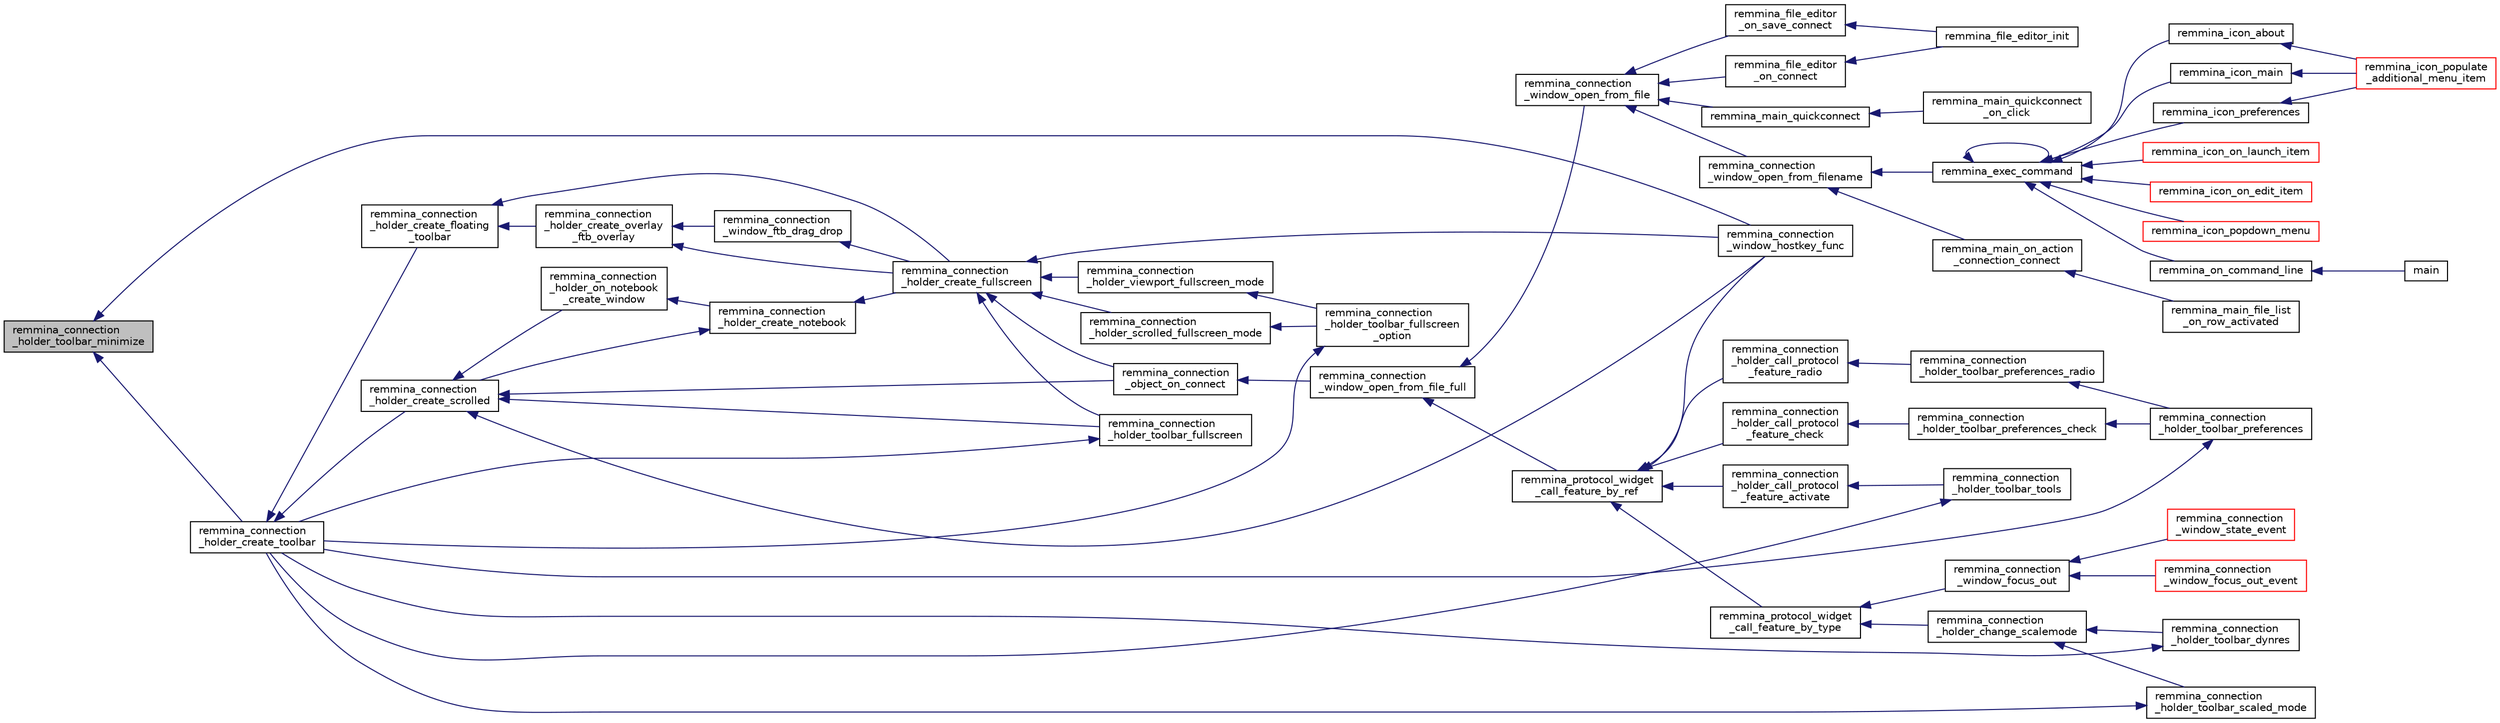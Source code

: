digraph "remmina_connection_holder_toolbar_minimize"
{
  edge [fontname="Helvetica",fontsize="10",labelfontname="Helvetica",labelfontsize="10"];
  node [fontname="Helvetica",fontsize="10",shape=record];
  rankdir="LR";
  Node7527 [label="remmina_connection\l_holder_toolbar_minimize",height=0.2,width=0.4,color="black", fillcolor="grey75", style="filled", fontcolor="black"];
  Node7527 -> Node7528 [dir="back",color="midnightblue",fontsize="10",style="solid",fontname="Helvetica"];
  Node7528 [label="remmina_connection\l_holder_create_toolbar",height=0.2,width=0.4,color="black", fillcolor="white", style="filled",URL="$remmina__connection__window_8c.html#af8138da72278e9e9000276e08a6fd984"];
  Node7528 -> Node7529 [dir="back",color="midnightblue",fontsize="10",style="solid",fontname="Helvetica"];
  Node7529 [label="remmina_connection\l_holder_create_floating\l_toolbar",height=0.2,width=0.4,color="black", fillcolor="white", style="filled",URL="$remmina__connection__window_8c.html#a967dca6c1876afc3e6bcb763f9709d43"];
  Node7529 -> Node7530 [dir="back",color="midnightblue",fontsize="10",style="solid",fontname="Helvetica"];
  Node7530 [label="remmina_connection\l_holder_create_overlay\l_ftb_overlay",height=0.2,width=0.4,color="black", fillcolor="white", style="filled",URL="$remmina__connection__window_8c.html#ab2edcb806312b3367c70fbb13c383ae0"];
  Node7530 -> Node7531 [dir="back",color="midnightblue",fontsize="10",style="solid",fontname="Helvetica"];
  Node7531 [label="remmina_connection\l_window_ftb_drag_drop",height=0.2,width=0.4,color="black", fillcolor="white", style="filled",URL="$remmina__connection__window_8c.html#a15c9b2bd929f8f2bb64d0bb6fa60f067"];
  Node7531 -> Node7532 [dir="back",color="midnightblue",fontsize="10",style="solid",fontname="Helvetica"];
  Node7532 [label="remmina_connection\l_holder_create_fullscreen",height=0.2,width=0.4,color="black", fillcolor="white", style="filled",URL="$remmina__connection__window_8c.html#ae67ca4d276339723c1ff87fc224eaccf"];
  Node7532 -> Node7533 [dir="back",color="midnightblue",fontsize="10",style="solid",fontname="Helvetica"];
  Node7533 [label="remmina_connection\l_holder_toolbar_fullscreen",height=0.2,width=0.4,color="black", fillcolor="white", style="filled",URL="$remmina__connection__window_8c.html#a02ac20f50f1b7b816bd7208127efdbee"];
  Node7533 -> Node7528 [dir="back",color="midnightblue",fontsize="10",style="solid",fontname="Helvetica"];
  Node7532 -> Node7534 [dir="back",color="midnightblue",fontsize="10",style="solid",fontname="Helvetica"];
  Node7534 [label="remmina_connection\l_holder_viewport_fullscreen_mode",height=0.2,width=0.4,color="black", fillcolor="white", style="filled",URL="$remmina__connection__window_8c.html#a0e99d0ff8c39f2c6de508eee9ef498c5"];
  Node7534 -> Node7535 [dir="back",color="midnightblue",fontsize="10",style="solid",fontname="Helvetica"];
  Node7535 [label="remmina_connection\l_holder_toolbar_fullscreen\l_option",height=0.2,width=0.4,color="black", fillcolor="white", style="filled",URL="$remmina__connection__window_8c.html#a1415cdcbed0e6fe9a7978586bf132207"];
  Node7535 -> Node7528 [dir="back",color="midnightblue",fontsize="10",style="solid",fontname="Helvetica"];
  Node7532 -> Node7536 [dir="back",color="midnightblue",fontsize="10",style="solid",fontname="Helvetica"];
  Node7536 [label="remmina_connection\l_holder_scrolled_fullscreen_mode",height=0.2,width=0.4,color="black", fillcolor="white", style="filled",URL="$remmina__connection__window_8c.html#aa25cae5c0e15e13b817b925e42a044a9"];
  Node7536 -> Node7535 [dir="back",color="midnightblue",fontsize="10",style="solid",fontname="Helvetica"];
  Node7532 -> Node7537 [dir="back",color="midnightblue",fontsize="10",style="solid",fontname="Helvetica"];
  Node7537 [label="remmina_connection\l_window_hostkey_func",height=0.2,width=0.4,color="black", fillcolor="white", style="filled",URL="$remmina__connection__window_8c.html#abef663d930076deb3105f86dabe2a9c3"];
  Node7532 -> Node7538 [dir="back",color="midnightblue",fontsize="10",style="solid",fontname="Helvetica"];
  Node7538 [label="remmina_connection\l_object_on_connect",height=0.2,width=0.4,color="black", fillcolor="white", style="filled",URL="$remmina__connection__window_8c.html#a0ad685a873ecef95ec13caba17e0c22e"];
  Node7538 -> Node7539 [dir="back",color="midnightblue",fontsize="10",style="solid",fontname="Helvetica"];
  Node7539 [label="remmina_connection\l_window_open_from_file_full",height=0.2,width=0.4,color="black", fillcolor="white", style="filled",URL="$remmina__connection__window_8h.html#adbf2b670ca3bae96a99cb0b36021a961"];
  Node7539 -> Node7540 [dir="back",color="midnightblue",fontsize="10",style="solid",fontname="Helvetica"];
  Node7540 [label="remmina_connection\l_window_open_from_file",height=0.2,width=0.4,color="black", fillcolor="white", style="filled",URL="$remmina__connection__window_8h.html#a1c7f722a89609523cc4de079cc82f23c"];
  Node7540 -> Node7541 [dir="back",color="midnightblue",fontsize="10",style="solid",fontname="Helvetica"];
  Node7541 [label="remmina_connection\l_window_open_from_filename",height=0.2,width=0.4,color="black", fillcolor="white", style="filled",URL="$remmina__connection__window_8h.html#ab0ed27ef360efc7d92906cbabf9da5db"];
  Node7541 -> Node7542 [dir="back",color="midnightblue",fontsize="10",style="solid",fontname="Helvetica"];
  Node7542 [label="remmina_exec_command",height=0.2,width=0.4,color="black", fillcolor="white", style="filled",URL="$remmina__exec_8h.html#a424cabdcff647797061e7482049d62a7"];
  Node7542 -> Node7543 [dir="back",color="midnightblue",fontsize="10",style="solid",fontname="Helvetica"];
  Node7543 [label="remmina_on_command_line",height=0.2,width=0.4,color="black", fillcolor="white", style="filled",URL="$remmina_8c.html#aeb286fc5bd52ab5382ab8cb495dc2914"];
  Node7543 -> Node7544 [dir="back",color="midnightblue",fontsize="10",style="solid",fontname="Helvetica"];
  Node7544 [label="main",height=0.2,width=0.4,color="black", fillcolor="white", style="filled",URL="$remmina_8c.html#a0ddf1224851353fc92bfbff6f499fa97"];
  Node7542 -> Node7542 [dir="back",color="midnightblue",fontsize="10",style="solid",fontname="Helvetica"];
  Node7542 -> Node7545 [dir="back",color="midnightblue",fontsize="10",style="solid",fontname="Helvetica"];
  Node7545 [label="remmina_icon_main",height=0.2,width=0.4,color="black", fillcolor="white", style="filled",URL="$remmina__icon_8c.html#a920476110ab6410c8fc8cf734109e497"];
  Node7545 -> Node7546 [dir="back",color="midnightblue",fontsize="10",style="solid",fontname="Helvetica"];
  Node7546 [label="remmina_icon_populate\l_additional_menu_item",height=0.2,width=0.4,color="red", fillcolor="white", style="filled",URL="$remmina__icon_8c.html#a8aaf73ed94cf20dcce1c7be26262cb56"];
  Node7542 -> Node7556 [dir="back",color="midnightblue",fontsize="10",style="solid",fontname="Helvetica"];
  Node7556 [label="remmina_icon_preferences",height=0.2,width=0.4,color="black", fillcolor="white", style="filled",URL="$remmina__icon_8c.html#ad3b0e3d12e4854eae05b1afea19da404"];
  Node7556 -> Node7546 [dir="back",color="midnightblue",fontsize="10",style="solid",fontname="Helvetica"];
  Node7542 -> Node7557 [dir="back",color="midnightblue",fontsize="10",style="solid",fontname="Helvetica"];
  Node7557 [label="remmina_icon_about",height=0.2,width=0.4,color="black", fillcolor="white", style="filled",URL="$remmina__icon_8c.html#a5cdf1958ef01e49889bcee2e90e2cf71"];
  Node7557 -> Node7546 [dir="back",color="midnightblue",fontsize="10",style="solid",fontname="Helvetica"];
  Node7542 -> Node7558 [dir="back",color="midnightblue",fontsize="10",style="solid",fontname="Helvetica"];
  Node7558 [label="remmina_icon_on_launch_item",height=0.2,width=0.4,color="red", fillcolor="white", style="filled",URL="$remmina__icon_8c.html#ad1699688680e12abcfd5c74dd2f76d83"];
  Node7542 -> Node7561 [dir="back",color="midnightblue",fontsize="10",style="solid",fontname="Helvetica"];
  Node7561 [label="remmina_icon_on_edit_item",height=0.2,width=0.4,color="red", fillcolor="white", style="filled",URL="$remmina__icon_8c.html#af8708120906a8dc41a7998ebf9ecd129"];
  Node7542 -> Node7562 [dir="back",color="midnightblue",fontsize="10",style="solid",fontname="Helvetica"];
  Node7562 [label="remmina_icon_popdown_menu",height=0.2,width=0.4,color="red", fillcolor="white", style="filled",URL="$remmina__icon_8c.html#a444be76e3c3a065279c5f9abc7fae833"];
  Node7541 -> Node7563 [dir="back",color="midnightblue",fontsize="10",style="solid",fontname="Helvetica"];
  Node7563 [label="remmina_main_on_action\l_connection_connect",height=0.2,width=0.4,color="black", fillcolor="white", style="filled",URL="$remmina__main_8c.html#ae023d1cb099a4f7bee79f13760566cbf"];
  Node7563 -> Node7564 [dir="back",color="midnightblue",fontsize="10",style="solid",fontname="Helvetica"];
  Node7564 [label="remmina_main_file_list\l_on_row_activated",height=0.2,width=0.4,color="black", fillcolor="white", style="filled",URL="$remmina__main_8c.html#aba1a89a2400c5cc8373c6bd34602ac10"];
  Node7540 -> Node7565 [dir="back",color="midnightblue",fontsize="10",style="solid",fontname="Helvetica"];
  Node7565 [label="remmina_file_editor\l_on_connect",height=0.2,width=0.4,color="black", fillcolor="white", style="filled",URL="$remmina__file__editor_8c.html#a73b8581fd1fd77532b748d91a2951f25"];
  Node7565 -> Node7549 [dir="back",color="midnightblue",fontsize="10",style="solid",fontname="Helvetica"];
  Node7549 [label="remmina_file_editor_init",height=0.2,width=0.4,color="black", fillcolor="white", style="filled",URL="$remmina__file__editor_8c.html#a9afd8d41c66f547320930eb331f3124d"];
  Node7540 -> Node7550 [dir="back",color="midnightblue",fontsize="10",style="solid",fontname="Helvetica"];
  Node7550 [label="remmina_file_editor\l_on_save_connect",height=0.2,width=0.4,color="black", fillcolor="white", style="filled",URL="$remmina__file__editor_8c.html#a57224f3f69f04f398de563b71be6b18e"];
  Node7550 -> Node7549 [dir="back",color="midnightblue",fontsize="10",style="solid",fontname="Helvetica"];
  Node7540 -> Node7566 [dir="back",color="midnightblue",fontsize="10",style="solid",fontname="Helvetica"];
  Node7566 [label="remmina_main_quickconnect",height=0.2,width=0.4,color="black", fillcolor="white", style="filled",URL="$remmina__main_8c.html#a802458852abacebfb16f1f4295806a01"];
  Node7566 -> Node7567 [dir="back",color="midnightblue",fontsize="10",style="solid",fontname="Helvetica"];
  Node7567 [label="remmina_main_quickconnect\l_on_click",height=0.2,width=0.4,color="black", fillcolor="white", style="filled",URL="$remmina__main_8c.html#a210e9e04c7c97cc86412044de31f659d"];
  Node7539 -> Node7568 [dir="back",color="midnightblue",fontsize="10",style="solid",fontname="Helvetica"];
  Node7568 [label="remmina_protocol_widget\l_call_feature_by_ref",height=0.2,width=0.4,color="black", fillcolor="white", style="filled",URL="$remmina__protocol__widget_8h.html#a605b69a9aa4393024369cc5070488692"];
  Node7568 -> Node7569 [dir="back",color="midnightblue",fontsize="10",style="solid",fontname="Helvetica"];
  Node7569 [label="remmina_connection\l_holder_call_protocol\l_feature_radio",height=0.2,width=0.4,color="black", fillcolor="white", style="filled",URL="$remmina__connection__window_8c.html#a86280cb973101817f7410af393bc2f98"];
  Node7569 -> Node7570 [dir="back",color="midnightblue",fontsize="10",style="solid",fontname="Helvetica"];
  Node7570 [label="remmina_connection\l_holder_toolbar_preferences_radio",height=0.2,width=0.4,color="black", fillcolor="white", style="filled",URL="$remmina__connection__window_8c.html#a1ddab4aacc284c606ab237eae9c0b5a9"];
  Node7570 -> Node7571 [dir="back",color="midnightblue",fontsize="10",style="solid",fontname="Helvetica"];
  Node7571 [label="remmina_connection\l_holder_toolbar_preferences",height=0.2,width=0.4,color="black", fillcolor="white", style="filled",URL="$remmina__connection__window_8c.html#a78ec7d6e66d6e6569c1a9a0230c74bc8"];
  Node7571 -> Node7528 [dir="back",color="midnightblue",fontsize="10",style="solid",fontname="Helvetica"];
  Node7568 -> Node7572 [dir="back",color="midnightblue",fontsize="10",style="solid",fontname="Helvetica"];
  Node7572 [label="remmina_connection\l_holder_call_protocol\l_feature_check",height=0.2,width=0.4,color="black", fillcolor="white", style="filled",URL="$remmina__connection__window_8c.html#a8d924ded7fe147df8b5f113e2fb1d6e7"];
  Node7572 -> Node7573 [dir="back",color="midnightblue",fontsize="10",style="solid",fontname="Helvetica"];
  Node7573 [label="remmina_connection\l_holder_toolbar_preferences_check",height=0.2,width=0.4,color="black", fillcolor="white", style="filled",URL="$remmina__connection__window_8c.html#ada0dce340f5f1484c496a2357e8a2c69"];
  Node7573 -> Node7571 [dir="back",color="midnightblue",fontsize="10",style="solid",fontname="Helvetica"];
  Node7568 -> Node7574 [dir="back",color="midnightblue",fontsize="10",style="solid",fontname="Helvetica"];
  Node7574 [label="remmina_connection\l_holder_call_protocol\l_feature_activate",height=0.2,width=0.4,color="black", fillcolor="white", style="filled",URL="$remmina__connection__window_8c.html#a4507b43c6fd10bc68d9512c6b253a552"];
  Node7574 -> Node7575 [dir="back",color="midnightblue",fontsize="10",style="solid",fontname="Helvetica"];
  Node7575 [label="remmina_connection\l_holder_toolbar_tools",height=0.2,width=0.4,color="black", fillcolor="white", style="filled",URL="$remmina__connection__window_8c.html#a51cc0b2274049920f67c71047bd76213"];
  Node7575 -> Node7528 [dir="back",color="midnightblue",fontsize="10",style="solid",fontname="Helvetica"];
  Node7568 -> Node7537 [dir="back",color="midnightblue",fontsize="10",style="solid",fontname="Helvetica"];
  Node7568 -> Node7576 [dir="back",color="midnightblue",fontsize="10",style="solid",fontname="Helvetica"];
  Node7576 [label="remmina_protocol_widget\l_call_feature_by_type",height=0.2,width=0.4,color="black", fillcolor="white", style="filled",URL="$remmina__protocol__widget_8h.html#a6a630e96e5b914d60d678ae8eaad4cd9"];
  Node7576 -> Node7577 [dir="back",color="midnightblue",fontsize="10",style="solid",fontname="Helvetica"];
  Node7577 [label="remmina_connection\l_holder_change_scalemode",height=0.2,width=0.4,color="black", fillcolor="white", style="filled",URL="$remmina__connection__window_8c.html#a5565ebedf82eb9f2d54b7f447b4c930e"];
  Node7577 -> Node7578 [dir="back",color="midnightblue",fontsize="10",style="solid",fontname="Helvetica"];
  Node7578 [label="remmina_connection\l_holder_toolbar_dynres",height=0.2,width=0.4,color="black", fillcolor="white", style="filled",URL="$remmina__connection__window_8c.html#a576e3800c7371f63b27e3832848ac4e5"];
  Node7578 -> Node7528 [dir="back",color="midnightblue",fontsize="10",style="solid",fontname="Helvetica"];
  Node7577 -> Node7579 [dir="back",color="midnightblue",fontsize="10",style="solid",fontname="Helvetica"];
  Node7579 [label="remmina_connection\l_holder_toolbar_scaled_mode",height=0.2,width=0.4,color="black", fillcolor="white", style="filled",URL="$remmina__connection__window_8c.html#ad6136dd7c0867a5a5f1c0b0645632ee4"];
  Node7579 -> Node7528 [dir="back",color="midnightblue",fontsize="10",style="solid",fontname="Helvetica"];
  Node7576 -> Node7580 [dir="back",color="midnightblue",fontsize="10",style="solid",fontname="Helvetica"];
  Node7580 [label="remmina_connection\l_window_focus_out",height=0.2,width=0.4,color="black", fillcolor="white", style="filled",URL="$remmina__connection__window_8c.html#a8c242e0a7ee57ed79099c330d696b43f"];
  Node7580 -> Node7581 [dir="back",color="midnightblue",fontsize="10",style="solid",fontname="Helvetica"];
  Node7581 [label="remmina_connection\l_window_focus_out_event",height=0.2,width=0.4,color="red", fillcolor="white", style="filled",URL="$remmina__connection__window_8c.html#a539828a1dd435bee083d82136691176c"];
  Node7580 -> Node7586 [dir="back",color="midnightblue",fontsize="10",style="solid",fontname="Helvetica"];
  Node7586 [label="remmina_connection\l_window_state_event",height=0.2,width=0.4,color="red", fillcolor="white", style="filled",URL="$remmina__connection__window_8c.html#a174d5b1e983a96c98aae2e8078f462bd"];
  Node7530 -> Node7532 [dir="back",color="midnightblue",fontsize="10",style="solid",fontname="Helvetica"];
  Node7529 -> Node7532 [dir="back",color="midnightblue",fontsize="10",style="solid",fontname="Helvetica"];
  Node7528 -> Node7583 [dir="back",color="midnightblue",fontsize="10",style="solid",fontname="Helvetica"];
  Node7583 [label="remmina_connection\l_holder_create_scrolled",height=0.2,width=0.4,color="black", fillcolor="white", style="filled",URL="$remmina__connection__window_8c.html#a57b3656c37df65d276ddd50a16906dc7"];
  Node7583 -> Node7533 [dir="back",color="midnightblue",fontsize="10",style="solid",fontname="Helvetica"];
  Node7583 -> Node7584 [dir="back",color="midnightblue",fontsize="10",style="solid",fontname="Helvetica"];
  Node7584 [label="remmina_connection\l_holder_on_notebook\l_create_window",height=0.2,width=0.4,color="black", fillcolor="white", style="filled",URL="$remmina__connection__window_8c.html#a2f5fc595c1aad851962aa58e2009bcce"];
  Node7584 -> Node7585 [dir="back",color="midnightblue",fontsize="10",style="solid",fontname="Helvetica"];
  Node7585 [label="remmina_connection\l_holder_create_notebook",height=0.2,width=0.4,color="black", fillcolor="white", style="filled",URL="$remmina__connection__window_8c.html#ae616dc409c5775dc73d9a83c1f081705"];
  Node7585 -> Node7583 [dir="back",color="midnightblue",fontsize="10",style="solid",fontname="Helvetica"];
  Node7585 -> Node7532 [dir="back",color="midnightblue",fontsize="10",style="solid",fontname="Helvetica"];
  Node7583 -> Node7537 [dir="back",color="midnightblue",fontsize="10",style="solid",fontname="Helvetica"];
  Node7583 -> Node7538 [dir="back",color="midnightblue",fontsize="10",style="solid",fontname="Helvetica"];
  Node7527 -> Node7537 [dir="back",color="midnightblue",fontsize="10",style="solid",fontname="Helvetica"];
}
